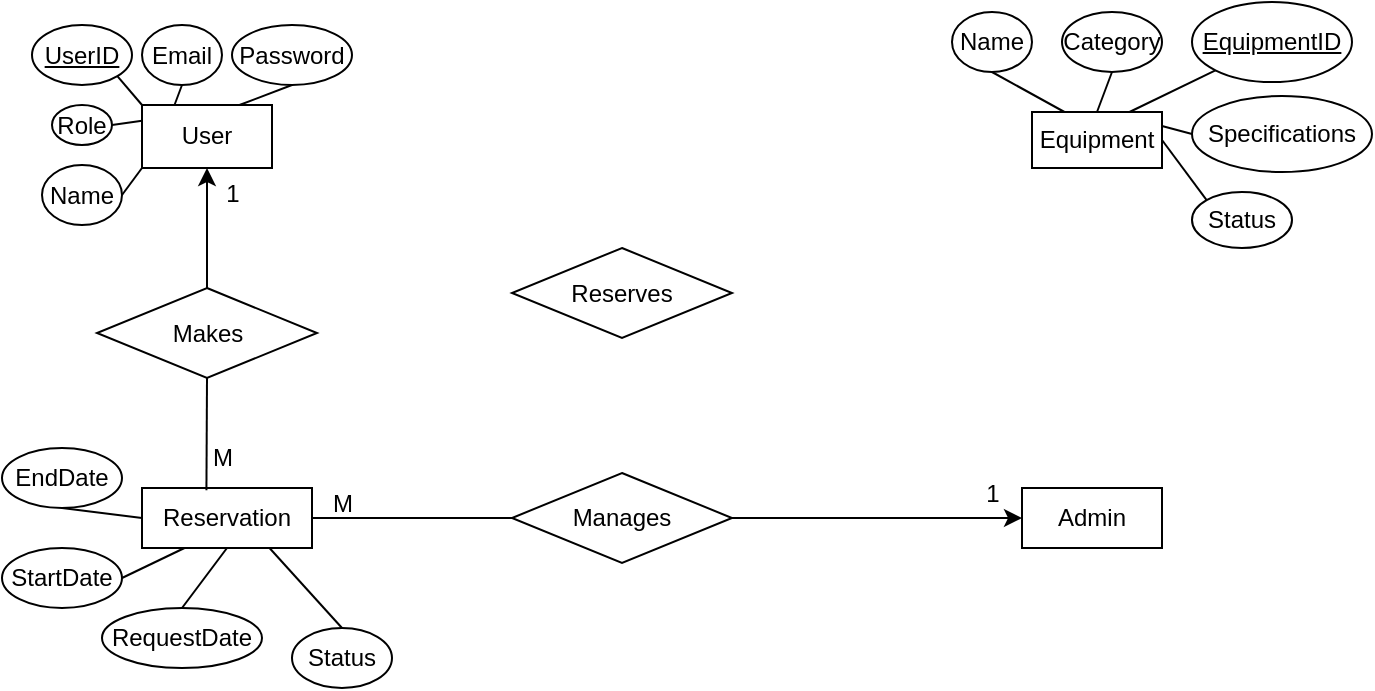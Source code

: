 <mxfile version="26.0.11">
  <diagram id="R2lEEEUBdFMjLlhIrx00" name="Page-1">
    <mxGraphModel dx="890" dy="482" grid="1" gridSize="10" guides="1" tooltips="1" connect="1" arrows="1" fold="1" page="1" pageScale="1" pageWidth="850" pageHeight="1100" math="0" shadow="0" extFonts="Permanent Marker^https://fonts.googleapis.com/css?family=Permanent+Marker">
      <root>
        <mxCell id="0" />
        <mxCell id="1" parent="0" />
        <mxCell id="8Ir0-n3XTpCSbQ5L_XkL-1" value="User" style="whiteSpace=wrap;html=1;align=center;" vertex="1" parent="1">
          <mxGeometry x="75" y="58.5" width="65" height="31.5" as="geometry" />
        </mxCell>
        <mxCell id="8Ir0-n3XTpCSbQ5L_XkL-2" value="Equipment" style="whiteSpace=wrap;html=1;align=center;" vertex="1" parent="1">
          <mxGeometry x="520" y="62" width="65" height="28" as="geometry" />
        </mxCell>
        <mxCell id="8Ir0-n3XTpCSbQ5L_XkL-14" value="UserID" style="ellipse;whiteSpace=wrap;html=1;align=center;fontStyle=4;" vertex="1" parent="1">
          <mxGeometry x="20" y="18.5" width="50" height="30" as="geometry" />
        </mxCell>
        <mxCell id="8Ir0-n3XTpCSbQ5L_XkL-15" value="Name" style="ellipse;whiteSpace=wrap;html=1;align=center;" vertex="1" parent="1">
          <mxGeometry x="25" y="88.5" width="40" height="30" as="geometry" />
        </mxCell>
        <mxCell id="8Ir0-n3XTpCSbQ5L_XkL-16" value="Email" style="ellipse;whiteSpace=wrap;html=1;align=center;" vertex="1" parent="1">
          <mxGeometry x="75" y="18.5" width="40" height="30" as="geometry" />
        </mxCell>
        <mxCell id="8Ir0-n3XTpCSbQ5L_XkL-17" value="Password" style="ellipse;whiteSpace=wrap;html=1;align=center;" vertex="1" parent="1">
          <mxGeometry x="120" y="18.5" width="60" height="30" as="geometry" />
        </mxCell>
        <mxCell id="8Ir0-n3XTpCSbQ5L_XkL-18" value="Role" style="ellipse;whiteSpace=wrap;html=1;align=center;" vertex="1" parent="1">
          <mxGeometry x="30" y="58.5" width="30" height="20" as="geometry" />
        </mxCell>
        <mxCell id="8Ir0-n3XTpCSbQ5L_XkL-19" value="" style="endArrow=none;html=1;rounded=0;exitX=1;exitY=0.5;exitDx=0;exitDy=0;entryX=0;entryY=1;entryDx=0;entryDy=0;" edge="1" parent="1" source="8Ir0-n3XTpCSbQ5L_XkL-15" target="8Ir0-n3XTpCSbQ5L_XkL-1">
          <mxGeometry width="50" height="50" relative="1" as="geometry">
            <mxPoint x="170" y="168.5" as="sourcePoint" />
            <mxPoint x="220" y="118.5" as="targetPoint" />
          </mxGeometry>
        </mxCell>
        <mxCell id="8Ir0-n3XTpCSbQ5L_XkL-20" value="" style="endArrow=none;html=1;rounded=0;exitX=1;exitY=0.5;exitDx=0;exitDy=0;entryX=0;entryY=0.25;entryDx=0;entryDy=0;" edge="1" parent="1" source="8Ir0-n3XTpCSbQ5L_XkL-18" target="8Ir0-n3XTpCSbQ5L_XkL-1">
          <mxGeometry width="50" height="50" relative="1" as="geometry">
            <mxPoint x="75" y="113.5" as="sourcePoint" />
            <mxPoint x="85" y="108.5" as="targetPoint" />
          </mxGeometry>
        </mxCell>
        <mxCell id="8Ir0-n3XTpCSbQ5L_XkL-21" value="" style="endArrow=none;html=1;rounded=0;exitX=1;exitY=1;exitDx=0;exitDy=0;entryX=0;entryY=0;entryDx=0;entryDy=0;" edge="1" parent="1" source="8Ir0-n3XTpCSbQ5L_XkL-14" target="8Ir0-n3XTpCSbQ5L_XkL-1">
          <mxGeometry width="50" height="50" relative="1" as="geometry">
            <mxPoint x="70" y="78.5" as="sourcePoint" />
            <mxPoint x="85" y="78.5" as="targetPoint" />
          </mxGeometry>
        </mxCell>
        <mxCell id="8Ir0-n3XTpCSbQ5L_XkL-22" value="" style="endArrow=none;html=1;rounded=0;exitX=0.5;exitY=1;exitDx=0;exitDy=0;entryX=0.25;entryY=0;entryDx=0;entryDy=0;" edge="1" parent="1" source="8Ir0-n3XTpCSbQ5L_XkL-16" target="8Ir0-n3XTpCSbQ5L_XkL-1">
          <mxGeometry width="50" height="50" relative="1" as="geometry">
            <mxPoint x="73" y="54.5" as="sourcePoint" />
            <mxPoint x="85" y="68.5" as="targetPoint" />
          </mxGeometry>
        </mxCell>
        <mxCell id="8Ir0-n3XTpCSbQ5L_XkL-23" value="" style="endArrow=none;html=1;rounded=0;exitX=0.5;exitY=1;exitDx=0;exitDy=0;entryX=0.75;entryY=0;entryDx=0;entryDy=0;" edge="1" parent="1" source="8Ir0-n3XTpCSbQ5L_XkL-17" target="8Ir0-n3XTpCSbQ5L_XkL-1">
          <mxGeometry width="50" height="50" relative="1" as="geometry">
            <mxPoint x="105" y="58.5" as="sourcePoint" />
            <mxPoint x="110" y="68.5" as="targetPoint" />
          </mxGeometry>
        </mxCell>
        <mxCell id="8Ir0-n3XTpCSbQ5L_XkL-25" value="EquipmentID" style="ellipse;whiteSpace=wrap;html=1;align=center;fontStyle=4;" vertex="1" parent="1">
          <mxGeometry x="600" y="7" width="80" height="40" as="geometry" />
        </mxCell>
        <mxCell id="8Ir0-n3XTpCSbQ5L_XkL-26" value="Name" style="ellipse;whiteSpace=wrap;html=1;align=center;" vertex="1" parent="1">
          <mxGeometry x="480" y="12" width="40" height="30" as="geometry" />
        </mxCell>
        <mxCell id="8Ir0-n3XTpCSbQ5L_XkL-27" value="Category" style="ellipse;whiteSpace=wrap;html=1;align=center;" vertex="1" parent="1">
          <mxGeometry x="535" y="12" width="50" height="30" as="geometry" />
        </mxCell>
        <mxCell id="8Ir0-n3XTpCSbQ5L_XkL-28" value="Specifications" style="ellipse;whiteSpace=wrap;html=1;align=center;" vertex="1" parent="1">
          <mxGeometry x="600" y="54" width="90" height="38" as="geometry" />
        </mxCell>
        <mxCell id="8Ir0-n3XTpCSbQ5L_XkL-29" value="Status" style="ellipse;whiteSpace=wrap;html=1;align=center;" vertex="1" parent="1">
          <mxGeometry x="600" y="102" width="50" height="28" as="geometry" />
        </mxCell>
        <mxCell id="8Ir0-n3XTpCSbQ5L_XkL-30" value="" style="endArrow=none;html=1;rounded=0;entryX=0.5;entryY=1;entryDx=0;entryDy=0;exitX=0.25;exitY=0;exitDx=0;exitDy=0;" edge="1" parent="1" source="8Ir0-n3XTpCSbQ5L_XkL-2" target="8Ir0-n3XTpCSbQ5L_XkL-26">
          <mxGeometry width="50" height="50" relative="1" as="geometry">
            <mxPoint x="405" y="112" as="sourcePoint" />
            <mxPoint x="455" y="62" as="targetPoint" />
          </mxGeometry>
        </mxCell>
        <mxCell id="8Ir0-n3XTpCSbQ5L_XkL-31" value="" style="endArrow=none;html=1;rounded=0;entryX=0.5;entryY=1;entryDx=0;entryDy=0;exitX=0.5;exitY=0;exitDx=0;exitDy=0;" edge="1" parent="1" source="8Ir0-n3XTpCSbQ5L_XkL-2" target="8Ir0-n3XTpCSbQ5L_XkL-27">
          <mxGeometry width="50" height="50" relative="1" as="geometry">
            <mxPoint x="520" y="72" as="sourcePoint" />
            <mxPoint x="510" y="52" as="targetPoint" />
          </mxGeometry>
        </mxCell>
        <mxCell id="8Ir0-n3XTpCSbQ5L_XkL-32" value="" style="endArrow=none;html=1;rounded=0;entryX=0;entryY=1;entryDx=0;entryDy=0;exitX=0.75;exitY=0;exitDx=0;exitDy=0;" edge="1" parent="1" source="8Ir0-n3XTpCSbQ5L_XkL-2" target="8Ir0-n3XTpCSbQ5L_XkL-25">
          <mxGeometry width="50" height="50" relative="1" as="geometry">
            <mxPoint x="545" y="72" as="sourcePoint" />
            <mxPoint x="570" y="52" as="targetPoint" />
          </mxGeometry>
        </mxCell>
        <mxCell id="8Ir0-n3XTpCSbQ5L_XkL-33" value="" style="endArrow=none;html=1;rounded=0;entryX=0;entryY=0.5;entryDx=0;entryDy=0;exitX=1;exitY=0.25;exitDx=0;exitDy=0;" edge="1" parent="1" source="8Ir0-n3XTpCSbQ5L_XkL-2" target="8Ir0-n3XTpCSbQ5L_XkL-28">
          <mxGeometry width="50" height="50" relative="1" as="geometry">
            <mxPoint x="570" y="72" as="sourcePoint" />
            <mxPoint x="622" y="51" as="targetPoint" />
          </mxGeometry>
        </mxCell>
        <mxCell id="8Ir0-n3XTpCSbQ5L_XkL-34" value="" style="endArrow=none;html=1;rounded=0;entryX=0;entryY=0;entryDx=0;entryDy=0;exitX=1;exitY=0.5;exitDx=0;exitDy=0;" edge="1" parent="1" source="8Ir0-n3XTpCSbQ5L_XkL-2" target="8Ir0-n3XTpCSbQ5L_XkL-29">
          <mxGeometry width="50" height="50" relative="1" as="geometry">
            <mxPoint x="595" y="82" as="sourcePoint" />
            <mxPoint x="610" y="83" as="targetPoint" />
          </mxGeometry>
        </mxCell>
        <mxCell id="8Ir0-n3XTpCSbQ5L_XkL-38" value="StartDate" style="ellipse;whiteSpace=wrap;html=1;align=center;" vertex="1" parent="1">
          <mxGeometry x="5" y="280" width="60" height="30" as="geometry" />
        </mxCell>
        <mxCell id="8Ir0-n3XTpCSbQ5L_XkL-39" value="EndDate" style="ellipse;whiteSpace=wrap;html=1;align=center;" vertex="1" parent="1">
          <mxGeometry x="5" y="230" width="60" height="30" as="geometry" />
        </mxCell>
        <mxCell id="8Ir0-n3XTpCSbQ5L_XkL-40" value="RequestDate" style="ellipse;whiteSpace=wrap;html=1;align=center;" vertex="1" parent="1">
          <mxGeometry x="55" y="310" width="80" height="30" as="geometry" />
        </mxCell>
        <mxCell id="8Ir0-n3XTpCSbQ5L_XkL-41" value="Status" style="ellipse;whiteSpace=wrap;html=1;align=center;" vertex="1" parent="1">
          <mxGeometry x="150" y="320" width="50" height="30" as="geometry" />
        </mxCell>
        <mxCell id="8Ir0-n3XTpCSbQ5L_XkL-49" value="" style="endArrow=none;html=1;rounded=0;entryX=1;entryY=0.5;entryDx=0;entryDy=0;exitX=0.25;exitY=1;exitDx=0;exitDy=0;" edge="1" parent="1" source="8Ir0-n3XTpCSbQ5L_XkL-58" target="8Ir0-n3XTpCSbQ5L_XkL-38">
          <mxGeometry width="50" height="50" relative="1" as="geometry">
            <mxPoint x="100" y="370" as="sourcePoint" />
            <mxPoint x="220" y="513" as="targetPoint" />
          </mxGeometry>
        </mxCell>
        <mxCell id="8Ir0-n3XTpCSbQ5L_XkL-50" value="" style="endArrow=none;html=1;rounded=0;entryX=0.5;entryY=1;entryDx=0;entryDy=0;exitX=0;exitY=0.5;exitDx=0;exitDy=0;" edge="1" parent="1" source="8Ir0-n3XTpCSbQ5L_XkL-58" target="8Ir0-n3XTpCSbQ5L_XkL-39">
          <mxGeometry width="50" height="50" relative="1" as="geometry">
            <mxPoint x="120.02" y="361.66" as="sourcePoint" />
            <mxPoint x="50" y="350" as="targetPoint" />
          </mxGeometry>
        </mxCell>
        <mxCell id="8Ir0-n3XTpCSbQ5L_XkL-51" value="" style="endArrow=none;html=1;rounded=0;entryX=0.5;entryY=0;entryDx=0;entryDy=0;exitX=0.5;exitY=1;exitDx=0;exitDy=0;" edge="1" parent="1" source="8Ir0-n3XTpCSbQ5L_XkL-58" target="8Ir0-n3XTpCSbQ5L_XkL-40">
          <mxGeometry width="50" height="50" relative="1" as="geometry">
            <mxPoint x="149.66" y="362.74" as="sourcePoint" />
            <mxPoint x="118" y="350" as="targetPoint" />
          </mxGeometry>
        </mxCell>
        <mxCell id="8Ir0-n3XTpCSbQ5L_XkL-52" value="" style="endArrow=none;html=1;rounded=0;entryX=0.5;entryY=0;entryDx=0;entryDy=0;exitX=0.75;exitY=1;exitDx=0;exitDy=0;" edge="1" parent="1" source="8Ir0-n3XTpCSbQ5L_XkL-58" target="8Ir0-n3XTpCSbQ5L_XkL-41">
          <mxGeometry width="50" height="50" relative="1" as="geometry">
            <mxPoint x="165" y="370" as="sourcePoint" />
            <mxPoint x="198" y="350" as="targetPoint" />
          </mxGeometry>
        </mxCell>
        <mxCell id="8Ir0-n3XTpCSbQ5L_XkL-58" value="Reservation" style="whiteSpace=wrap;html=1;align=center;" vertex="1" parent="1">
          <mxGeometry x="75" y="250" width="85" height="30" as="geometry" />
        </mxCell>
        <mxCell id="8Ir0-n3XTpCSbQ5L_XkL-59" value="Admin" style="whiteSpace=wrap;html=1;align=center;" vertex="1" parent="1">
          <mxGeometry x="515" y="250" width="70" height="30" as="geometry" />
        </mxCell>
        <mxCell id="8Ir0-n3XTpCSbQ5L_XkL-60" value="Manages" style="shape=rhombus;perimeter=rhombusPerimeter;whiteSpace=wrap;html=1;align=center;" vertex="1" parent="1">
          <mxGeometry x="260" y="242.5" width="110" height="45" as="geometry" />
        </mxCell>
        <mxCell id="8Ir0-n3XTpCSbQ5L_XkL-61" value="Makes" style="shape=rhombus;perimeter=rhombusPerimeter;whiteSpace=wrap;html=1;align=center;" vertex="1" parent="1">
          <mxGeometry x="52.5" y="150" width="110" height="45" as="geometry" />
        </mxCell>
        <mxCell id="8Ir0-n3XTpCSbQ5L_XkL-62" value="Reserves" style="shape=rhombus;perimeter=rhombusPerimeter;whiteSpace=wrap;html=1;align=center;" vertex="1" parent="1">
          <mxGeometry x="260" y="130" width="110" height="45" as="geometry" />
        </mxCell>
        <mxCell id="8Ir0-n3XTpCSbQ5L_XkL-63" value="" style="endArrow=classic;html=1;rounded=0;entryX=0;entryY=0.5;entryDx=0;entryDy=0;exitX=1;exitY=0.5;exitDx=0;exitDy=0;" edge="1" parent="1" source="8Ir0-n3XTpCSbQ5L_XkL-60" target="8Ir0-n3XTpCSbQ5L_XkL-59">
          <mxGeometry width="50" height="50" relative="1" as="geometry">
            <mxPoint x="360" y="260" as="sourcePoint" />
            <mxPoint x="410" y="210" as="targetPoint" />
          </mxGeometry>
        </mxCell>
        <mxCell id="8Ir0-n3XTpCSbQ5L_XkL-64" value="" style="endArrow=none;html=1;rounded=0;entryX=0;entryY=0.5;entryDx=0;entryDy=0;exitX=1;exitY=0.5;exitDx=0;exitDy=0;" edge="1" parent="1" source="8Ir0-n3XTpCSbQ5L_XkL-58" target="8Ir0-n3XTpCSbQ5L_XkL-60">
          <mxGeometry width="50" height="50" relative="1" as="geometry">
            <mxPoint x="149" y="290" as="sourcePoint" />
            <mxPoint x="185" y="330" as="targetPoint" />
          </mxGeometry>
        </mxCell>
        <mxCell id="8Ir0-n3XTpCSbQ5L_XkL-65" value="M" style="text;html=1;align=center;verticalAlign=middle;resizable=0;points=[];autosize=1;strokeColor=none;fillColor=none;" vertex="1" parent="1">
          <mxGeometry x="160" y="242.5" width="30" height="30" as="geometry" />
        </mxCell>
        <mxCell id="8Ir0-n3XTpCSbQ5L_XkL-66" value="1" style="text;html=1;align=center;verticalAlign=middle;resizable=0;points=[];autosize=1;strokeColor=none;fillColor=none;" vertex="1" parent="1">
          <mxGeometry x="485" y="238" width="30" height="30" as="geometry" />
        </mxCell>
        <mxCell id="8Ir0-n3XTpCSbQ5L_XkL-67" value="" style="endArrow=classic;html=1;rounded=0;entryX=0.5;entryY=1;entryDx=0;entryDy=0;exitX=0.5;exitY=0;exitDx=0;exitDy=0;" edge="1" parent="1" source="8Ir0-n3XTpCSbQ5L_XkL-61" target="8Ir0-n3XTpCSbQ5L_XkL-1">
          <mxGeometry width="50" height="50" relative="1" as="geometry">
            <mxPoint x="360" y="260" as="sourcePoint" />
            <mxPoint x="410" y="210" as="targetPoint" />
          </mxGeometry>
        </mxCell>
        <mxCell id="8Ir0-n3XTpCSbQ5L_XkL-68" value="1" style="text;html=1;align=center;verticalAlign=middle;resizable=0;points=[];autosize=1;strokeColor=none;fillColor=none;" vertex="1" parent="1">
          <mxGeometry x="105" y="88" width="30" height="30" as="geometry" />
        </mxCell>
        <mxCell id="8Ir0-n3XTpCSbQ5L_XkL-69" value="" style="endArrow=none;html=1;rounded=0;entryX=0.5;entryY=1;entryDx=0;entryDy=0;exitX=0.379;exitY=0.037;exitDx=0;exitDy=0;exitPerimeter=0;" edge="1" parent="1" source="8Ir0-n3XTpCSbQ5L_XkL-58" target="8Ir0-n3XTpCSbQ5L_XkL-61">
          <mxGeometry width="50" height="50" relative="1" as="geometry">
            <mxPoint x="170" y="275" as="sourcePoint" />
            <mxPoint x="270" y="275" as="targetPoint" />
          </mxGeometry>
        </mxCell>
        <mxCell id="8Ir0-n3XTpCSbQ5L_XkL-70" value="M" style="text;html=1;align=center;verticalAlign=middle;resizable=0;points=[];autosize=1;strokeColor=none;fillColor=none;" vertex="1" parent="1">
          <mxGeometry x="100" y="220" width="30" height="30" as="geometry" />
        </mxCell>
      </root>
    </mxGraphModel>
  </diagram>
</mxfile>
